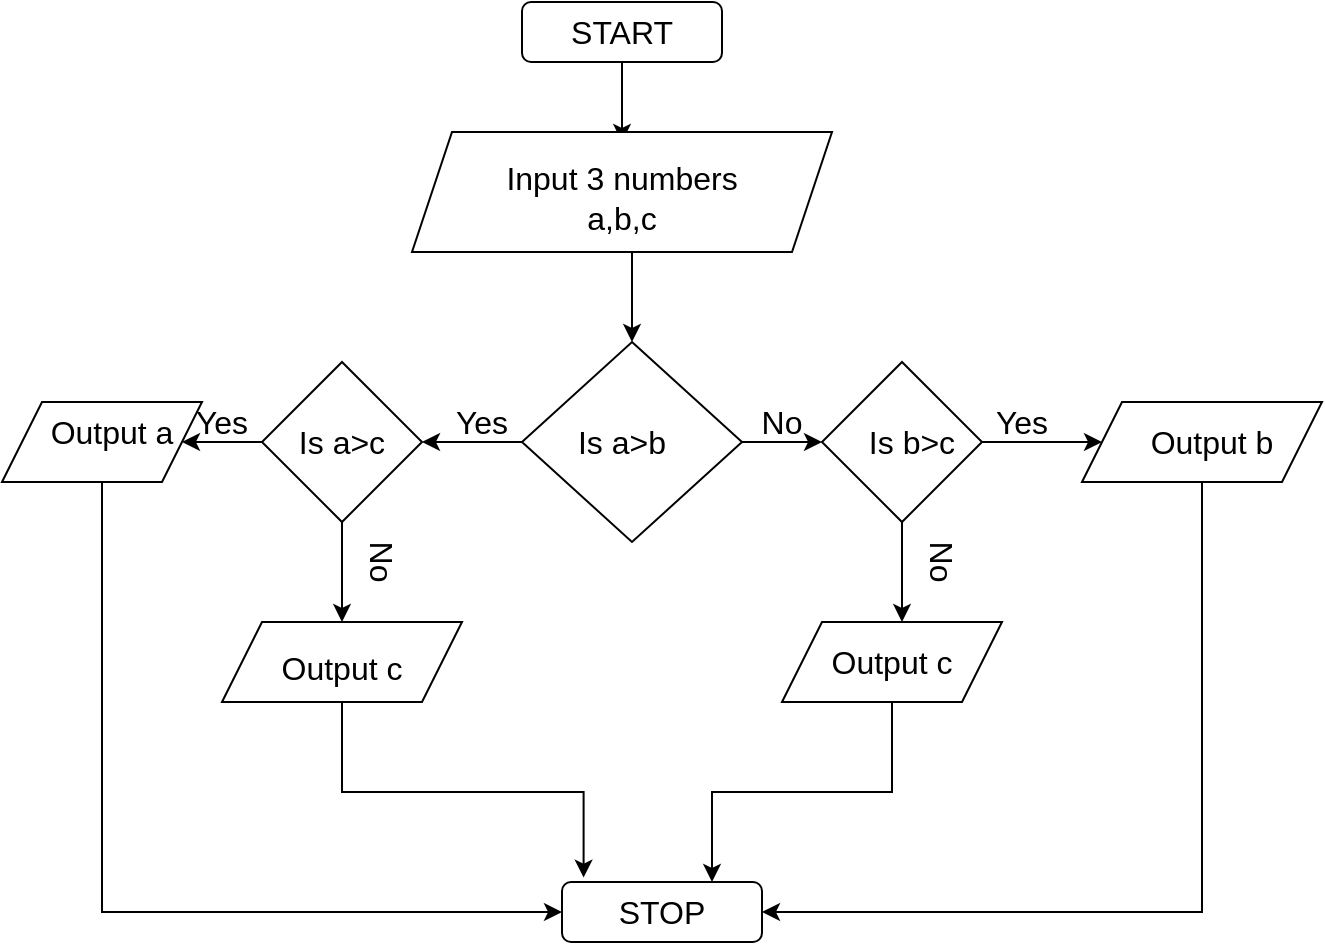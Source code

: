 <mxfile version="13.7.3" type="github">
  <diagram id="_OYfU61NS84gqoFQ5p60" name="Page-1">
    <mxGraphModel dx="1038" dy="580" grid="1" gridSize="10" guides="1" tooltips="1" connect="1" arrows="1" fold="1" page="1" pageScale="1" pageWidth="850" pageHeight="1100" math="0" shadow="0">
      <root>
        <mxCell id="0" />
        <mxCell id="1" parent="0" />
        <mxCell id="b9nC7I8uByjcG0mzQxcw-1" value="" style="rounded=1;whiteSpace=wrap;html=1;" vertex="1" parent="1">
          <mxGeometry x="280" y="70" width="100" height="30" as="geometry" />
        </mxCell>
        <mxCell id="b9nC7I8uByjcG0mzQxcw-3" style="edgeStyle=orthogonalEdgeStyle;rounded=0;orthogonalLoop=1;jettySize=auto;html=1;fontSize=16;" edge="1" parent="1" source="b9nC7I8uByjcG0mzQxcw-2">
          <mxGeometry relative="1" as="geometry">
            <mxPoint x="330" y="140" as="targetPoint" />
          </mxGeometry>
        </mxCell>
        <mxCell id="b9nC7I8uByjcG0mzQxcw-2" value="START" style="text;html=1;strokeColor=none;fillColor=none;align=center;verticalAlign=middle;whiteSpace=wrap;rounded=0;fontSize=16;" vertex="1" parent="1">
          <mxGeometry x="290" y="70" width="80" height="30" as="geometry" />
        </mxCell>
        <mxCell id="b9nC7I8uByjcG0mzQxcw-8" style="edgeStyle=orthogonalEdgeStyle;rounded=0;orthogonalLoop=1;jettySize=auto;html=1;exitX=0.5;exitY=1;exitDx=0;exitDy=0;fontSize=16;" edge="1" parent="1" source="b9nC7I8uByjcG0mzQxcw-4" target="b9nC7I8uByjcG0mzQxcw-9">
          <mxGeometry relative="1" as="geometry">
            <mxPoint x="330" y="240" as="targetPoint" />
            <Array as="points">
              <mxPoint x="335" y="195" />
            </Array>
          </mxGeometry>
        </mxCell>
        <mxCell id="b9nC7I8uByjcG0mzQxcw-4" value="" style="shape=parallelogram;perimeter=parallelogramPerimeter;whiteSpace=wrap;html=1;fixedSize=1;fontSize=16;" vertex="1" parent="1">
          <mxGeometry x="225" y="135.01" width="210" height="60" as="geometry" />
        </mxCell>
        <mxCell id="b9nC7I8uByjcG0mzQxcw-6" value="Input 3 numbers&lt;br&gt;a,b,c" style="text;html=1;strokeColor=none;fillColor=none;align=center;verticalAlign=middle;whiteSpace=wrap;rounded=0;fontSize=16;rotation=0;" vertex="1" parent="1">
          <mxGeometry x="240" y="145.81" width="180" height="44.19" as="geometry" />
        </mxCell>
        <mxCell id="b9nC7I8uByjcG0mzQxcw-14" style="edgeStyle=orthogonalEdgeStyle;rounded=0;orthogonalLoop=1;jettySize=auto;html=1;exitX=0;exitY=0.5;exitDx=0;exitDy=0;fontSize=16;" edge="1" parent="1" source="b9nC7I8uByjcG0mzQxcw-9">
          <mxGeometry relative="1" as="geometry">
            <mxPoint x="230" y="290" as="targetPoint" />
          </mxGeometry>
        </mxCell>
        <mxCell id="b9nC7I8uByjcG0mzQxcw-9" value="" style="rhombus;whiteSpace=wrap;html=1;" vertex="1" parent="1">
          <mxGeometry x="280" y="240" width="110" height="100" as="geometry" />
        </mxCell>
        <mxCell id="b9nC7I8uByjcG0mzQxcw-12" value="" style="edgeStyle=orthogonalEdgeStyle;rounded=0;orthogonalLoop=1;jettySize=auto;html=1;fontSize=16;exitX=1;exitY=0.5;exitDx=0;exitDy=0;" edge="1" parent="1" source="b9nC7I8uByjcG0mzQxcw-9" target="b9nC7I8uByjcG0mzQxcw-11">
          <mxGeometry relative="1" as="geometry">
            <mxPoint x="390" y="290" as="sourcePoint" />
          </mxGeometry>
        </mxCell>
        <mxCell id="b9nC7I8uByjcG0mzQxcw-10" value="Is a&amp;gt;b" style="text;html=1;strokeColor=none;fillColor=none;align=center;verticalAlign=middle;whiteSpace=wrap;rounded=0;fontSize=16;" vertex="1" parent="1">
          <mxGeometry x="300" y="270" width="60" height="40" as="geometry" />
        </mxCell>
        <mxCell id="b9nC7I8uByjcG0mzQxcw-28" style="edgeStyle=orthogonalEdgeStyle;rounded=0;orthogonalLoop=1;jettySize=auto;html=1;exitX=1;exitY=0.5;exitDx=0;exitDy=0;fontSize=16;" edge="1" parent="1" source="b9nC7I8uByjcG0mzQxcw-11">
          <mxGeometry relative="1" as="geometry">
            <mxPoint x="570" y="290" as="targetPoint" />
          </mxGeometry>
        </mxCell>
        <mxCell id="b9nC7I8uByjcG0mzQxcw-29" style="edgeStyle=orthogonalEdgeStyle;rounded=0;orthogonalLoop=1;jettySize=auto;html=1;exitX=0.5;exitY=1;exitDx=0;exitDy=0;fontSize=16;" edge="1" parent="1" source="b9nC7I8uByjcG0mzQxcw-11">
          <mxGeometry relative="1" as="geometry">
            <mxPoint x="470" y="380" as="targetPoint" />
          </mxGeometry>
        </mxCell>
        <mxCell id="b9nC7I8uByjcG0mzQxcw-11" value="" style="rhombus;whiteSpace=wrap;html=1;fontSize=16;" vertex="1" parent="1">
          <mxGeometry x="430" y="250" width="80" height="80" as="geometry" />
        </mxCell>
        <mxCell id="b9nC7I8uByjcG0mzQxcw-13" value="Is b&amp;gt;c" style="text;html=1;strokeColor=none;fillColor=none;align=center;verticalAlign=middle;whiteSpace=wrap;rounded=0;fontSize=16;" vertex="1" parent="1">
          <mxGeometry x="450" y="280" width="50" height="20" as="geometry" />
        </mxCell>
        <mxCell id="b9nC7I8uByjcG0mzQxcw-21" value="No" style="text;html=1;strokeColor=none;fillColor=none;align=center;verticalAlign=middle;whiteSpace=wrap;rounded=0;fontSize=16;" vertex="1" parent="1">
          <mxGeometry x="390" y="270" width="40" height="20" as="geometry" />
        </mxCell>
        <mxCell id="b9nC7I8uByjcG0mzQxcw-22" value="Yes" style="text;html=1;strokeColor=none;fillColor=none;align=center;verticalAlign=middle;whiteSpace=wrap;rounded=0;fontSize=16;" vertex="1" parent="1">
          <mxGeometry x="240" y="270" width="40" height="20" as="geometry" />
        </mxCell>
        <mxCell id="b9nC7I8uByjcG0mzQxcw-26" style="edgeStyle=orthogonalEdgeStyle;rounded=0;orthogonalLoop=1;jettySize=auto;html=1;exitX=0;exitY=0.5;exitDx=0;exitDy=0;fontSize=16;" edge="1" parent="1" source="b9nC7I8uByjcG0mzQxcw-23">
          <mxGeometry relative="1" as="geometry">
            <mxPoint x="110" y="290" as="targetPoint" />
          </mxGeometry>
        </mxCell>
        <mxCell id="b9nC7I8uByjcG0mzQxcw-27" style="edgeStyle=orthogonalEdgeStyle;rounded=0;orthogonalLoop=1;jettySize=auto;html=1;exitX=0.5;exitY=1;exitDx=0;exitDy=0;fontSize=16;" edge="1" parent="1" source="b9nC7I8uByjcG0mzQxcw-23">
          <mxGeometry relative="1" as="geometry">
            <mxPoint x="190" y="380" as="targetPoint" />
          </mxGeometry>
        </mxCell>
        <mxCell id="b9nC7I8uByjcG0mzQxcw-23" value="" style="rhombus;whiteSpace=wrap;html=1;fontSize=16;" vertex="1" parent="1">
          <mxGeometry x="150" y="250" width="80" height="80" as="geometry" />
        </mxCell>
        <mxCell id="b9nC7I8uByjcG0mzQxcw-25" value="Is a&amp;gt;c" style="text;html=1;strokeColor=none;fillColor=none;align=center;verticalAlign=middle;whiteSpace=wrap;rounded=0;fontSize=16;" vertex="1" parent="1">
          <mxGeometry x="160" y="280" width="60" height="20" as="geometry" />
        </mxCell>
        <mxCell id="b9nC7I8uByjcG0mzQxcw-30" value="Yes" style="text;html=1;strokeColor=none;fillColor=none;align=center;verticalAlign=middle;whiteSpace=wrap;rounded=0;fontSize=16;" vertex="1" parent="1">
          <mxGeometry x="110" y="270" width="40" height="20" as="geometry" />
        </mxCell>
        <mxCell id="b9nC7I8uByjcG0mzQxcw-31" value="No" style="text;html=1;strokeColor=none;fillColor=none;align=center;verticalAlign=middle;whiteSpace=wrap;rounded=0;fontSize=16;rotation=90;" vertex="1" parent="1">
          <mxGeometry x="190" y="340" width="40" height="20" as="geometry" />
        </mxCell>
        <mxCell id="b9nC7I8uByjcG0mzQxcw-32" value="Yes" style="text;html=1;strokeColor=none;fillColor=none;align=center;verticalAlign=middle;whiteSpace=wrap;rounded=0;fontSize=16;" vertex="1" parent="1">
          <mxGeometry x="510" y="270" width="40" height="20" as="geometry" />
        </mxCell>
        <mxCell id="b9nC7I8uByjcG0mzQxcw-33" value="No" style="text;html=1;strokeColor=none;fillColor=none;align=center;verticalAlign=middle;whiteSpace=wrap;rounded=0;fontSize=16;rotation=90;" vertex="1" parent="1">
          <mxGeometry x="470" y="340" width="40" height="20" as="geometry" />
        </mxCell>
        <mxCell id="b9nC7I8uByjcG0mzQxcw-34" value="" style="shape=parallelogram;perimeter=parallelogramPerimeter;whiteSpace=wrap;html=1;fixedSize=1;fontSize=16;" vertex="1" parent="1">
          <mxGeometry x="130" y="380" width="120" height="40" as="geometry" />
        </mxCell>
        <mxCell id="b9nC7I8uByjcG0mzQxcw-53" style="edgeStyle=orthogonalEdgeStyle;rounded=0;orthogonalLoop=1;jettySize=auto;html=1;exitX=0.5;exitY=1;exitDx=0;exitDy=0;entryX=0.75;entryY=0;entryDx=0;entryDy=0;fontSize=16;" edge="1" parent="1" source="b9nC7I8uByjcG0mzQxcw-35" target="b9nC7I8uByjcG0mzQxcw-45">
          <mxGeometry relative="1" as="geometry" />
        </mxCell>
        <mxCell id="b9nC7I8uByjcG0mzQxcw-35" value="" style="shape=parallelogram;perimeter=parallelogramPerimeter;whiteSpace=wrap;html=1;fixedSize=1;fontSize=16;" vertex="1" parent="1">
          <mxGeometry x="410" y="380" width="110" height="40" as="geometry" />
        </mxCell>
        <mxCell id="b9nC7I8uByjcG0mzQxcw-54" style="edgeStyle=orthogonalEdgeStyle;rounded=0;orthogonalLoop=1;jettySize=auto;html=1;exitX=0.5;exitY=1;exitDx=0;exitDy=0;entryX=1;entryY=0.5;entryDx=0;entryDy=0;fontSize=16;" edge="1" parent="1" source="b9nC7I8uByjcG0mzQxcw-36" target="b9nC7I8uByjcG0mzQxcw-45">
          <mxGeometry relative="1" as="geometry" />
        </mxCell>
        <mxCell id="b9nC7I8uByjcG0mzQxcw-36" value="" style="shape=parallelogram;perimeter=parallelogramPerimeter;whiteSpace=wrap;html=1;fixedSize=1;fontSize=16;" vertex="1" parent="1">
          <mxGeometry x="560" y="270" width="120" height="40" as="geometry" />
        </mxCell>
        <mxCell id="b9nC7I8uByjcG0mzQxcw-52" style="edgeStyle=orthogonalEdgeStyle;rounded=0;orthogonalLoop=1;jettySize=auto;html=1;exitX=0.5;exitY=1;exitDx=0;exitDy=0;entryX=0;entryY=0.5;entryDx=0;entryDy=0;fontSize=16;" edge="1" parent="1" source="b9nC7I8uByjcG0mzQxcw-37" target="b9nC7I8uByjcG0mzQxcw-45">
          <mxGeometry relative="1" as="geometry" />
        </mxCell>
        <mxCell id="b9nC7I8uByjcG0mzQxcw-37" value="" style="shape=parallelogram;perimeter=parallelogramPerimeter;whiteSpace=wrap;html=1;fixedSize=1;fontSize=16;" vertex="1" parent="1">
          <mxGeometry x="20" y="270" width="100" height="40" as="geometry" />
        </mxCell>
        <mxCell id="b9nC7I8uByjcG0mzQxcw-39" value="Output a" style="text;html=1;strokeColor=none;fillColor=none;align=center;verticalAlign=middle;whiteSpace=wrap;rounded=0;fontSize=16;" vertex="1" parent="1">
          <mxGeometry x="40" y="270" width="70" height="30" as="geometry" />
        </mxCell>
        <mxCell id="b9nC7I8uByjcG0mzQxcw-50" style="edgeStyle=orthogonalEdgeStyle;rounded=0;orthogonalLoop=1;jettySize=auto;html=1;exitX=0.5;exitY=1;exitDx=0;exitDy=0;entryX=0.5;entryY=1;entryDx=0;entryDy=0;fontSize=16;" edge="1" parent="1" source="b9nC7I8uByjcG0mzQxcw-40" target="b9nC7I8uByjcG0mzQxcw-34">
          <mxGeometry relative="1" as="geometry" />
        </mxCell>
        <mxCell id="b9nC7I8uByjcG0mzQxcw-51" style="edgeStyle=orthogonalEdgeStyle;rounded=0;orthogonalLoop=1;jettySize=auto;html=1;exitX=0.5;exitY=1;exitDx=0;exitDy=0;entryX=0.108;entryY=-0.073;entryDx=0;entryDy=0;entryPerimeter=0;fontSize=16;" edge="1" parent="1" source="b9nC7I8uByjcG0mzQxcw-40" target="b9nC7I8uByjcG0mzQxcw-45">
          <mxGeometry relative="1" as="geometry" />
        </mxCell>
        <mxCell id="b9nC7I8uByjcG0mzQxcw-40" value="Output c" style="text;html=1;strokeColor=none;fillColor=none;align=center;verticalAlign=middle;whiteSpace=wrap;rounded=0;fontSize=16;" vertex="1" parent="1">
          <mxGeometry x="155" y="385" width="70" height="35" as="geometry" />
        </mxCell>
        <mxCell id="b9nC7I8uByjcG0mzQxcw-41" value="Output c" style="text;html=1;strokeColor=none;fillColor=none;align=center;verticalAlign=middle;whiteSpace=wrap;rounded=0;fontSize=16;" vertex="1" parent="1">
          <mxGeometry x="430" y="385" width="70" height="30" as="geometry" />
        </mxCell>
        <mxCell id="b9nC7I8uByjcG0mzQxcw-42" value="Output b" style="text;html=1;strokeColor=none;fillColor=none;align=center;verticalAlign=middle;whiteSpace=wrap;rounded=0;fontSize=16;" vertex="1" parent="1">
          <mxGeometry x="590" y="275" width="70" height="30" as="geometry" />
        </mxCell>
        <mxCell id="b9nC7I8uByjcG0mzQxcw-45" value="" style="rounded=1;whiteSpace=wrap;html=1;" vertex="1" parent="1">
          <mxGeometry x="300" y="510" width="100" height="30" as="geometry" />
        </mxCell>
        <mxCell id="b9nC7I8uByjcG0mzQxcw-47" value="STOP" style="text;html=1;strokeColor=none;fillColor=none;align=center;verticalAlign=middle;whiteSpace=wrap;rounded=0;fontSize=16;" vertex="1" parent="1">
          <mxGeometry x="310" y="515" width="80" height="20" as="geometry" />
        </mxCell>
      </root>
    </mxGraphModel>
  </diagram>
</mxfile>
